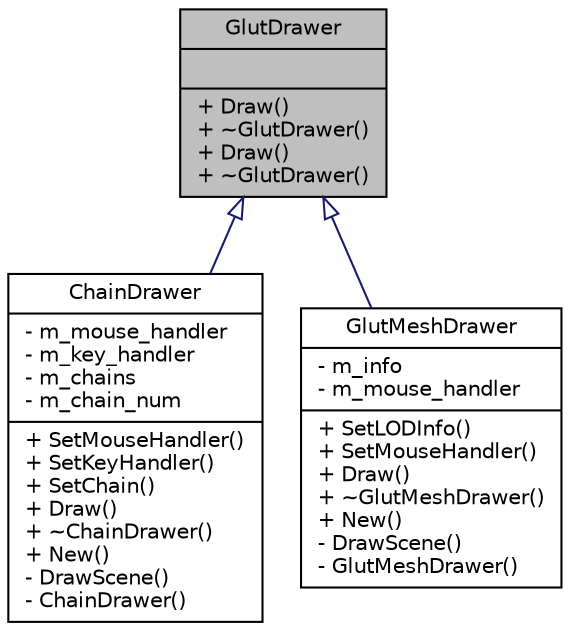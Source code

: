 digraph G
{
  edge [fontname="Helvetica",fontsize="10",labelfontname="Helvetica",labelfontsize="10"];
  node [fontname="Helvetica",fontsize="10",shape=record];
  Node1 [label="{GlutDrawer\n||+ Draw()\l+ ~GlutDrawer()\l+ Draw()\l+ ~GlutDrawer()\l}",height=0.2,width=0.4,color="black", fillcolor="grey75", style="filled" fontcolor="black"];
  Node1 -> Node2 [dir=back,color="midnightblue",fontsize="10",style="solid",arrowtail="empty",fontname="Helvetica"];
  Node2 [label="{ChainDrawer\n|- m_mouse_handler\l- m_key_handler\l- m_chains\l- m_chain_num\l|+ SetMouseHandler()\l+ SetKeyHandler()\l+ SetChain()\l+ Draw()\l+ ~ChainDrawer()\l+ New()\l- DrawScene()\l- ChainDrawer()\l}",height=0.2,width=0.4,color="black", fillcolor="white", style="filled",URL="$d3/dbd/classChainDrawer.html"];
  Node1 -> Node3 [dir=back,color="midnightblue",fontsize="10",style="solid",arrowtail="empty",fontname="Helvetica"];
  Node3 [label="{GlutMeshDrawer\n|- m_info\l- m_mouse_handler\l|+ SetLODInfo()\l+ SetMouseHandler()\l+ Draw()\l+ ~GlutMeshDrawer()\l+ New()\l- DrawScene()\l- GlutMeshDrawer()\l}",height=0.2,width=0.4,color="black", fillcolor="white", style="filled",URL="$d4/d07/classGlutMeshDrawer.html"];
}
